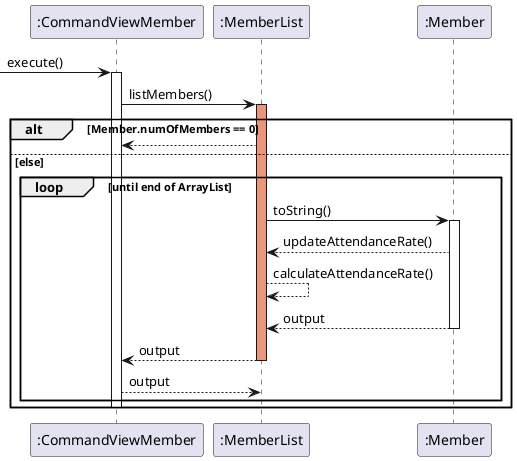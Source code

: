 @startuml
 -> ":CommandViewMember" : execute()

activate ":CommandViewMember"

":CommandViewMember"  -> ":MemberList":listMembers()
activate ":MemberList" #DarkSalmon
alt Member.numOfMembers == 0
    ":MemberList" --> ":CommandViewMember"
else else
    loop until end of ArrayList
        ":MemberList" -> ":Member" : toString()
        activate ":Member"
        ":Member" --> ":MemberList" : updateAttendanceRate()
        ":MemberList" --> ":MemberList" : calculateAttendanceRate()
        return output
        deactivate ":Member"
        ":MemberList" --> ":CommandViewMember" : output
        deactivate ":MemberList"
        return output
    end
    deactivate ":MemberList"
    deactivate ":MemberList"
    deactivate ":CommandViewMember"
end
@enduml